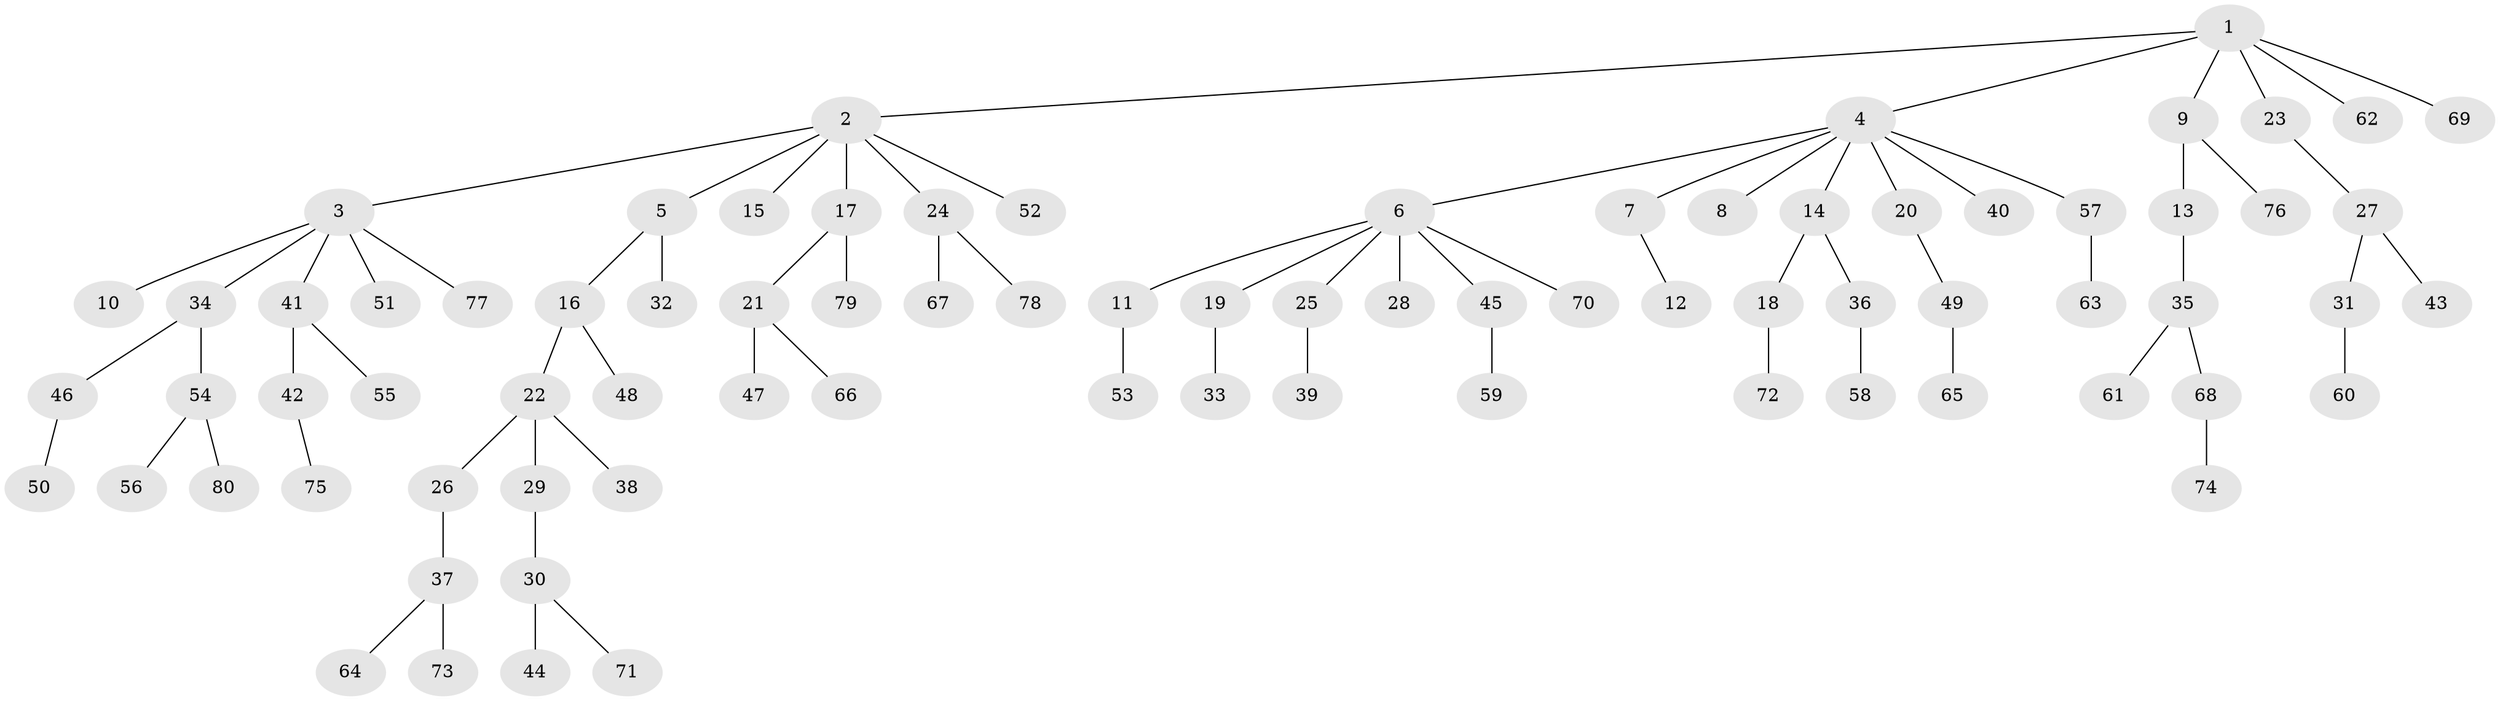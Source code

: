 // Generated by graph-tools (version 1.1) at 2025/15/03/09/25 04:15:36]
// undirected, 80 vertices, 79 edges
graph export_dot {
graph [start="1"]
  node [color=gray90,style=filled];
  1;
  2;
  3;
  4;
  5;
  6;
  7;
  8;
  9;
  10;
  11;
  12;
  13;
  14;
  15;
  16;
  17;
  18;
  19;
  20;
  21;
  22;
  23;
  24;
  25;
  26;
  27;
  28;
  29;
  30;
  31;
  32;
  33;
  34;
  35;
  36;
  37;
  38;
  39;
  40;
  41;
  42;
  43;
  44;
  45;
  46;
  47;
  48;
  49;
  50;
  51;
  52;
  53;
  54;
  55;
  56;
  57;
  58;
  59;
  60;
  61;
  62;
  63;
  64;
  65;
  66;
  67;
  68;
  69;
  70;
  71;
  72;
  73;
  74;
  75;
  76;
  77;
  78;
  79;
  80;
  1 -- 2;
  1 -- 4;
  1 -- 9;
  1 -- 23;
  1 -- 62;
  1 -- 69;
  2 -- 3;
  2 -- 5;
  2 -- 15;
  2 -- 17;
  2 -- 24;
  2 -- 52;
  3 -- 10;
  3 -- 34;
  3 -- 41;
  3 -- 51;
  3 -- 77;
  4 -- 6;
  4 -- 7;
  4 -- 8;
  4 -- 14;
  4 -- 20;
  4 -- 40;
  4 -- 57;
  5 -- 16;
  5 -- 32;
  6 -- 11;
  6 -- 19;
  6 -- 25;
  6 -- 28;
  6 -- 45;
  6 -- 70;
  7 -- 12;
  9 -- 13;
  9 -- 76;
  11 -- 53;
  13 -- 35;
  14 -- 18;
  14 -- 36;
  16 -- 22;
  16 -- 48;
  17 -- 21;
  17 -- 79;
  18 -- 72;
  19 -- 33;
  20 -- 49;
  21 -- 47;
  21 -- 66;
  22 -- 26;
  22 -- 29;
  22 -- 38;
  23 -- 27;
  24 -- 67;
  24 -- 78;
  25 -- 39;
  26 -- 37;
  27 -- 31;
  27 -- 43;
  29 -- 30;
  30 -- 44;
  30 -- 71;
  31 -- 60;
  34 -- 46;
  34 -- 54;
  35 -- 61;
  35 -- 68;
  36 -- 58;
  37 -- 64;
  37 -- 73;
  41 -- 42;
  41 -- 55;
  42 -- 75;
  45 -- 59;
  46 -- 50;
  49 -- 65;
  54 -- 56;
  54 -- 80;
  57 -- 63;
  68 -- 74;
}
